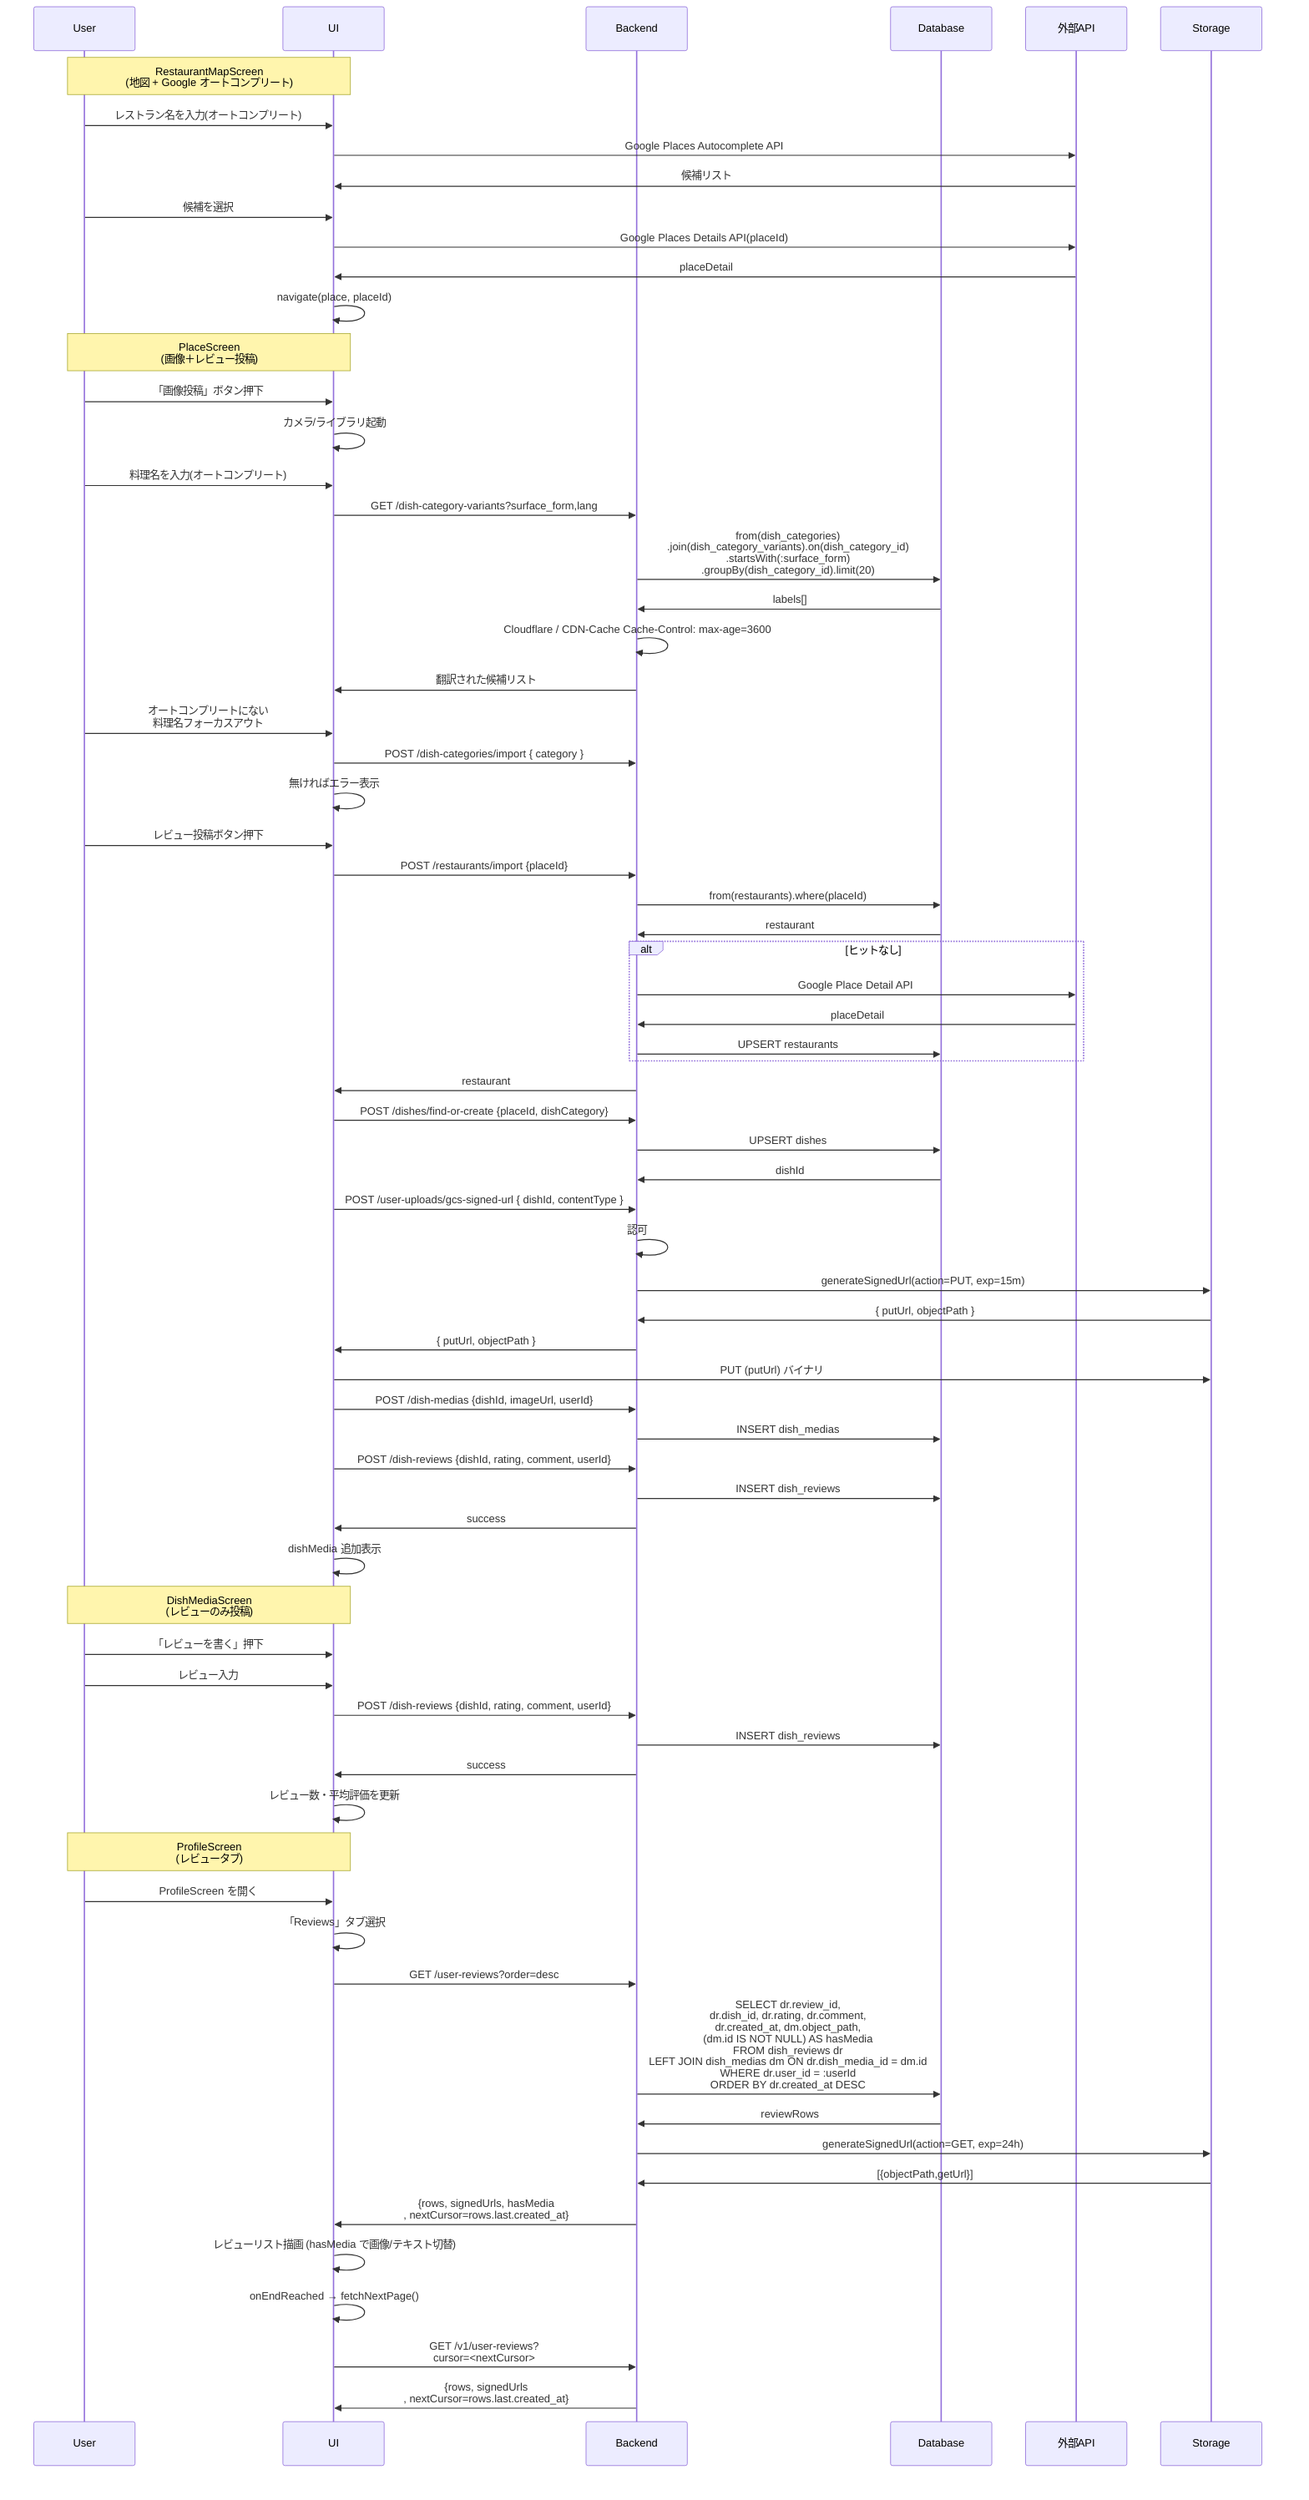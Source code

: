 sequenceDiagram
    %% 共通登場人物
    participant User
    participant UI
    participant Backend
    participant Database
    participant 外部API
    participant Storage

%% review/restaurant‑map ────────────────────────
    Note over User,UI: RestaurantMapScreen<br>(地図 + Google オートコンプリート)
    User ->> UI: レストラン名を入力(オートコンプリート)
        UI ->> 外部API: Google Places Autocomplete API
            外部API ->> UI: 候補リスト
    User ->> UI: 候補を選択
        UI ->> 外部API: Google Places Details API(placeId)
            外部API ->> UI: placeDetail
        UI ->> UI: navigate(place, placeId)

    %% review/place‑screen 画像＋レビュー投稿 ───────
    Note over User,UI: PlaceScreen<br>(画像＋レビュー投稿)
    User ->> UI: 「画像投稿」ボタン押下
        UI ->> UI: カメラ/ライブラリ起動
    User ->> UI: 料理名を入力(オートコンプリート)
        UI ->> Backend: GET /dish-category-variants?surface_form,lang
            Backend ->> Database: from(dish_categories)<br>.join(dish_category_variants).on(dish_category_id)<br>.startsWith(:surface_form)<br>.groupBy(dish_category_id).limit(20)
                Database ->> Backend: labels[]
            Backend ->> Backend: Cloudflare / CDN‐Cache Cache-Control: max-age=3600
            Backend ->> UI: 翻訳された候補リスト
    User ->> UI: オートコンプリートにない<br>料理名フォーカスアウト
        UI ->> Backend: POST /dish-categories/import { category }
        UI ->> UI: 無ければエラー表示
    User ->> UI: レビュー投稿ボタン押下
        UI ->> Backend: POST /restaurants/import {placeId}
            Backend ->> Database: from(restaurants).where(placeId)
                Database ->> Backend: restaurant
            alt ヒットなし
                Backend ->> 外部API: Google Place Detail API
                    外部API ->> Backend: placeDetail
                Backend ->> Database: UPSERT restaurants
            end
            Backend ->> UI: restaurant
        UI ->> Backend: POST /dishes/find-or-create {placeId, dishCategory}
            Backend ->> Database: UPSERT dishes
                Database ->> Backend: dishId
        UI ->> Backend: POST /user-uploads/gcs-signed-url { dishId, contentType }
            Backend ->> Backend: 認可
            Backend ->> Storage: generateSignedUrl(action=PUT, exp=15m)
                Storage ->> Backend: { putUrl, objectPath }
            Backend ->> UI: { putUrl, objectPath }
        UI ->> Storage: PUT (putUrl) バイナリ
        UI ->> Backend: POST /dish-medias {dishId, imageUrl, userId}
            Backend ->> Database: INSERT dish_medias
        UI ->> Backend: POST /dish-reviews {dishId, rating, comment, userId}
            Backend ->> Database: INSERT dish_reviews
        Backend ->> UI: success
    UI ->> UI: dishMedia 追加表示

    %% review/dish‑media‑screen レビューのみ ───────
    Note over User,UI: DishMediaScreen<br>(レビューのみ投稿)
    User ->> UI: 「レビューを書く」押下
    User ->> UI: レビュー入力
        UI ->> Backend: POST /dish-reviews {dishId, rating, comment, userId}
            Backend ->> Database: INSERT dish_reviews
        Backend ->> UI: success
    UI ->> UI: レビュー数・平均評価を更新

%% profile/reviews‑tab レビュー一覧 ──────────────
    Note over User,UI: ProfileScreen<br>(レビュータブ)
    User ->> UI: ProfileScreen を開く
        UI ->> UI: 「Reviews」タブ選択
        UI ->> Backend: GET /user-reviews?order=desc
            Backend ->> Database: SELECT dr.review_id,<br>dr.dish_id, dr.rating, dr.comment,<br>dr.created_at, dm.object_path,<br>(dm.id IS NOT NULL) AS hasMedia<br>FROM dish_reviews dr<br>LEFT JOIN dish_medias dm ON dr.dish_media_id = dm.id<br>WHERE dr.user_id = :userId<br>ORDER BY dr.created_at DESC
                Database ->> Backend: reviewRows
            Backend ->> Storage: generateSignedUrl(action=GET, exp=24h)
                Storage ->> Backend: [{objectPath,getUrl}]
            Backend ->> UI: {rows, signedUrls, hasMedia<br>, nextCursor=rows.last.created_at}
    UI ->> UI: レビューリスト描画 (hasMedia で画像/テキスト切替)
    UI ->> UI: onEndReached → fetchNextPage()
    UI ->> Backend: GET /v1/user-reviews?<br>cursor=<nextCursor>
        Backend ->> UI: {rows, signedUrls<br>, nextCursor=rows.last.created_at}